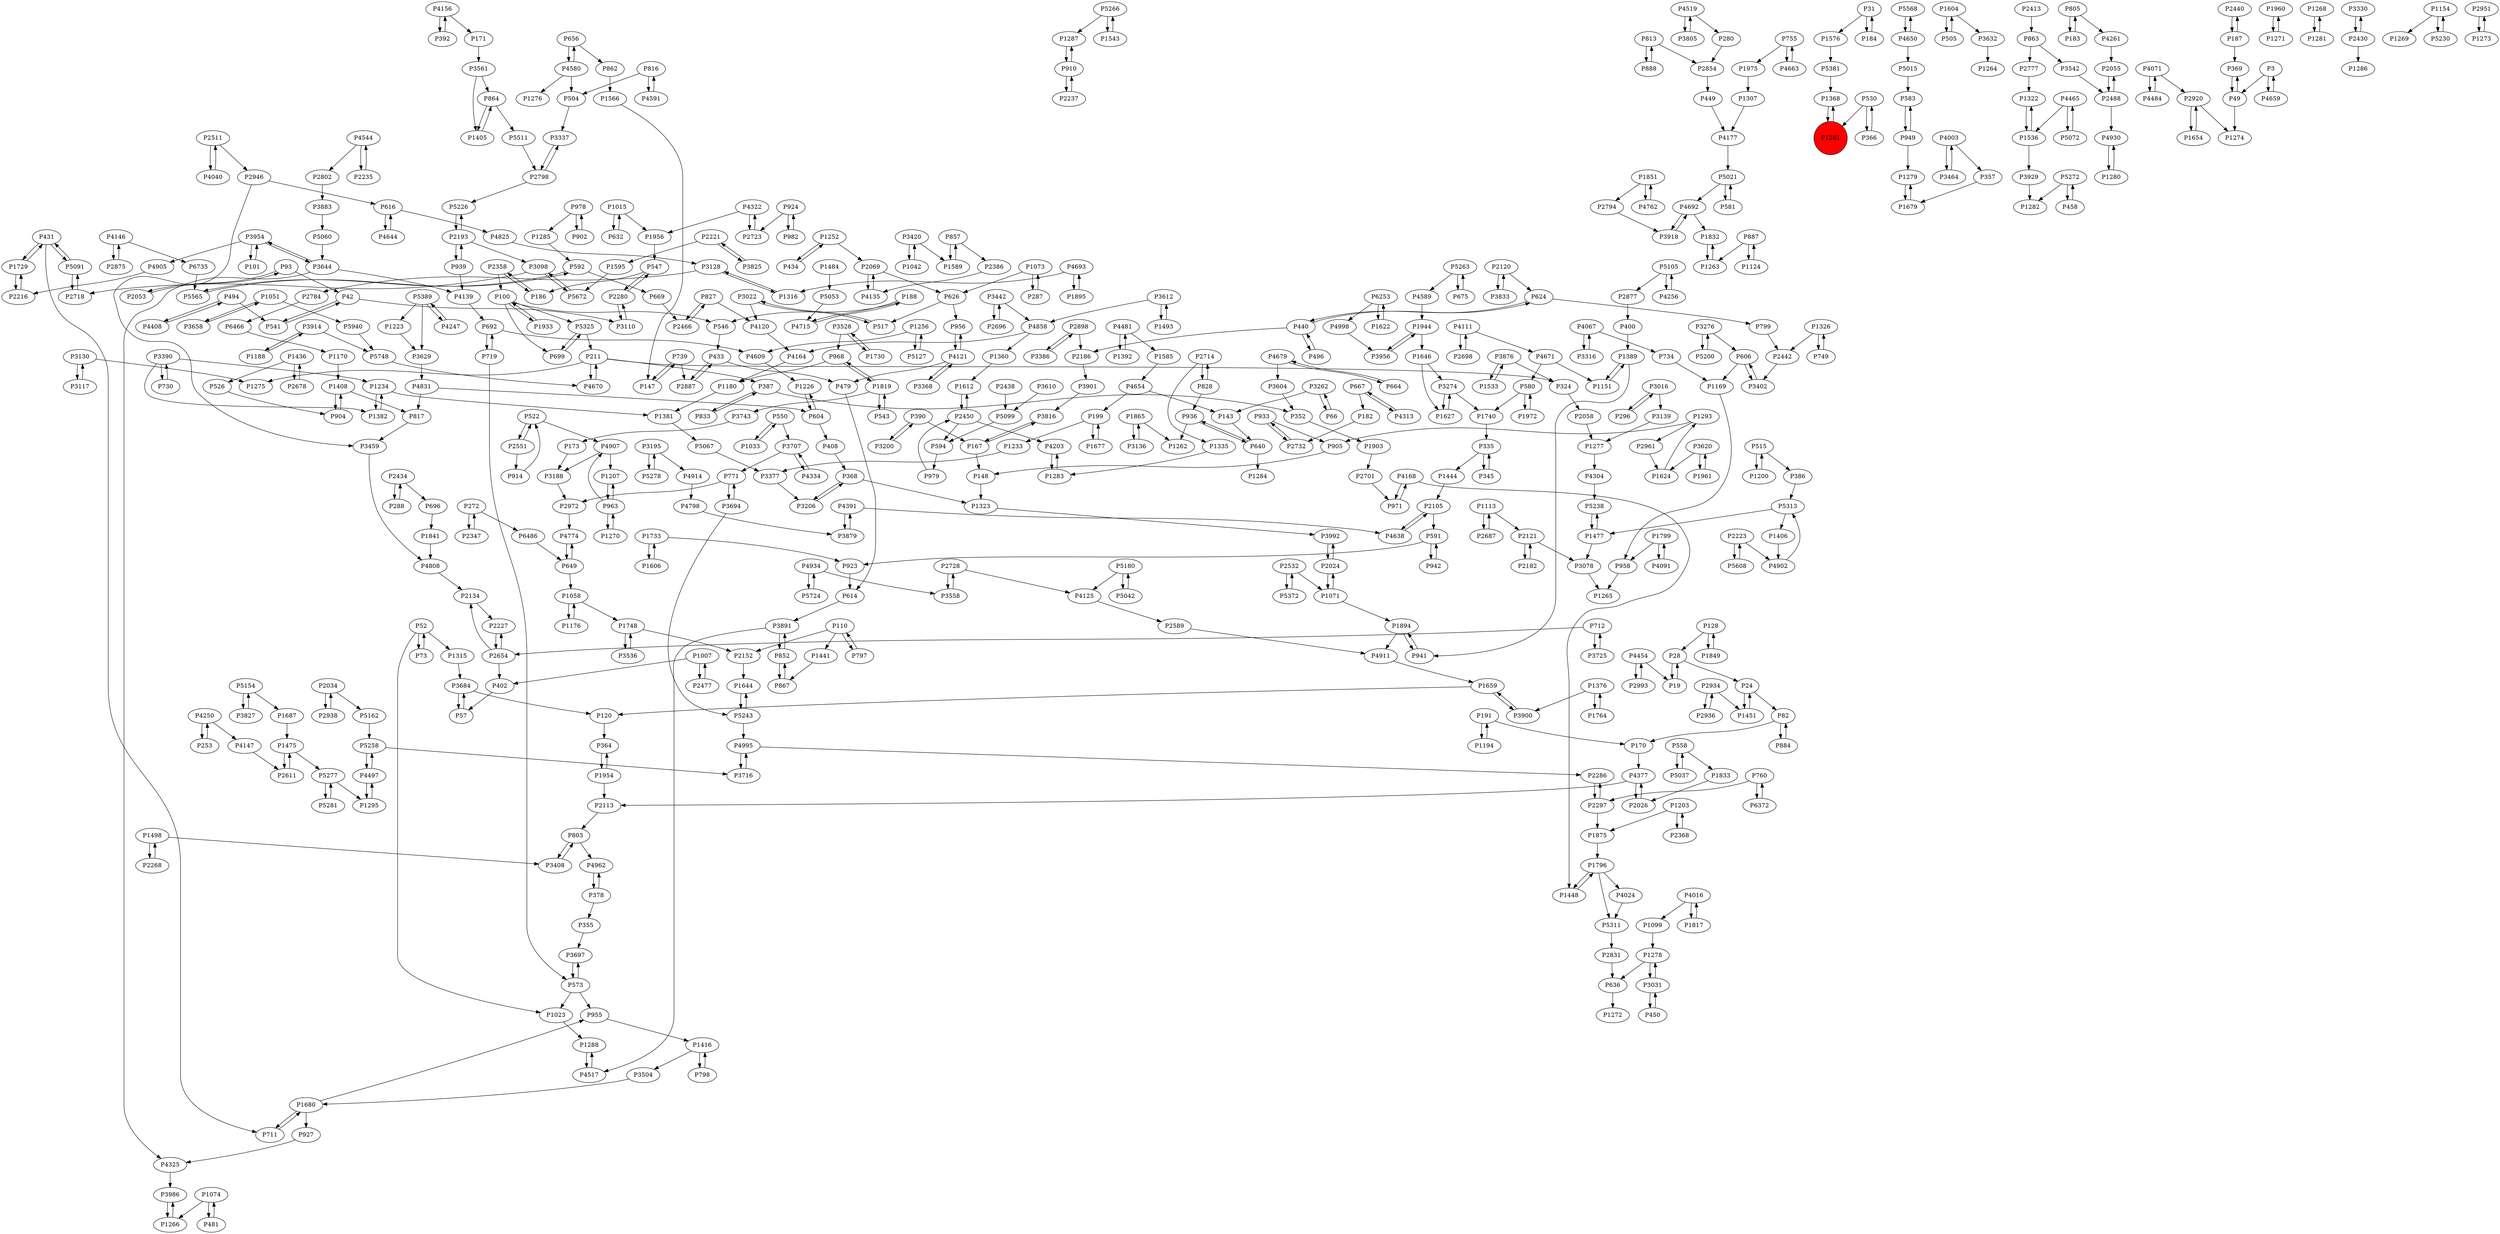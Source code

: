 digraph {
	P1748 -> P2152
	P3031 -> P1278
	P4067 -> P734
	P1498 -> P3408
	P2442 -> P3402
	P2728 -> P3558
	P591 -> P923
	P3188 -> P2972
	P1287 -> P910
	P1074 -> P481
	P1315 -> P3684
	P5325 -> P699
	P2358 -> P100
	P816 -> P4591
	P1687 -> P1475
	P4962 -> P378
	P2802 -> P3883
	P2696 -> P3442
	P6253 -> P1622
	P1392 -> P4481
	P1007 -> P2477
	P604 -> P408
	P1865 -> P3136
	P355 -> P3697
	P982 -> P924
	P1203 -> P2368
	P3992 -> P2024
	P2961 -> P1624
	P1975 -> P1307
	P1819 -> P3743
	P31 -> P1576
	P504 -> P3337
	P864 -> P5511
	P5568 -> P4650
	P3195 -> P5278
	P580 -> P1740
	P2223 -> P5608
	P939 -> P2193
	P4481 -> P1585
	P816 -> P504
	P3130 -> P1275
	P1646 -> P3274
	P3117 -> P3130
	P5021 -> P4692
	P167 -> P148
	P3442 -> P2696
	P5042 -> P5180
	P2450 -> P4203
	P357 -> P1679
	P2182 -> P2121
	P4168 -> P971
	P3620 -> P1624
	P1376 -> P1764
	P827 -> P4120
	P3986 -> P1266
	P1252 -> P434
	P1256 -> P5127
	P515 -> P386
	P2654 -> P2134
	P3954 -> P101
	P324 -> P2058
	P4121 -> P3368
	P6372 -> P760
	P3632 -> P1264
	P2297 -> P1875
	P1234 -> P1381
	P4261 -> P2055
	P4825 -> P3128
	P4391 -> P4638
	P3716 -> P4995
	P1733 -> P923
	P2134 -> P2227
	P3707 -> P4334
	P191 -> P170
	P4377 -> P2113
	P5154 -> P1687
	P4544 -> P2802
	P364 -> P1954
	P667 -> P182
	P2058 -> P1277
	P481 -> P1074
	P2477 -> P1007
	P530 -> P366
	P1322 -> P1536
	P253 -> P4250
	P5313 -> P1406
	P3883 -> P5060
	P335 -> P1444
	P368 -> P1323
	P799 -> P2442
	P4519 -> P3805
	P3528 -> P968
	P558 -> P5037
	P184 -> P31
	P3464 -> P4003
	P2440 -> P187
	P128 -> P28
	P656 -> P862
	P2280 -> P3110
	P2993 -> P4454
	P1389 -> P1151
	P2227 -> P2654
	P1475 -> P5277
	P3891 -> P852
	P408 -> P368
	P4715 -> P188
	P2934 -> P2936
	P49 -> P1274
	P42 -> P541
	P173 -> P3188
	P1278 -> P636
	P3098 -> P2718
	P739 -> P147
	P1477 -> P3078
	P42 -> P3110
	P4121 -> P479
	P712 -> P2654
	P3016 -> P3139
	P827 -> P2466
	P440 -> P496
	P3022 -> P4120
	P3276 -> P5200
	P211 -> P1275
	P4125 -> P2589
	P386 -> P5313
	P3620 -> P1961
	P626 -> P517
	P4517 -> P1288
	P971 -> P4168
	P696 -> P1841
	P3504 -> P1680
	P5060 -> P3644
	P1416 -> P3504
	P5748 -> P4670
	P5266 -> P1543
	P755 -> P1975
	P803 -> P4962
	P3914 -> P1188
	P1493 -> P3612
	P4995 -> P3716
	P431 -> P1729
	P5258 -> P3716
	P3274 -> P1627
	P2532 -> P5372
	P128 -> P1849
	P636 -> P1272
	P1188 -> P3914
	P4120 -> P4164
	P1612 -> P2450
	P5258 -> P4497
	P4256 -> P5105
	P5243 -> P1644
	P914 -> P522
	P66 -> P3262
	P547 -> P2280
	P3078 -> P1265
	P4650 -> P5568
	P449 -> P4177
	P4654 -> P199
	P979 -> P2450
	P3629 -> P4831
	P5021 -> P581
	P3644 -> P3954
	P4203 -> P1283
	P1283 -> P4203
	P5272 -> P1282
	P3833 -> P2120
	P862 -> P1566
	P2120 -> P624
	P3707 -> P771
	P1960 -> P1271
	P378 -> P4962
	P888 -> P813
	P2511 -> P4040
	P1099 -> P1278
	P5037 -> P558
	P3262 -> P143
	P863 -> P2777
	P955 -> P1416
	P1071 -> P1894
	P4663 -> P755
	P1851 -> P2794
	P887 -> P1263
	P1256 -> P4609
	P1360 -> P1612
	P4693 -> P1895
	P2026 -> P4377
	P4798 -> P3879
	P5311 -> P2831
	P923 -> P614
	P390 -> P167
	P3130 -> P3117
	P1729 -> P431
	P1956 -> P547
	P4465 -> P1536
	P592 -> P669
	P100 -> P1933
	P1644 -> P5243
	P626 -> P956
	P1295 -> P4497
	P2105 -> P4638
	P387 -> P352
	P5226 -> P2193
	P496 -> P440
	P2488 -> P2055
	P352 -> P1903
	P2280 -> P547
	P4484 -> P4071
	P3337 -> P2798
	P2450 -> P594
	P120 -> P364
	P1680 -> P711
	P1058 -> P1176
	P936 -> P1262
	P4408 -> P494
	P101 -> P3954
	P5278 -> P3195
	P4544 -> P2235
	P191 -> P1194
	P949 -> P583
	P4147 -> P2611
	P949 -> P1279
	P187 -> P2440
	P640 -> P936
	P3128 -> P2784
	P1007 -> P402
	P52 -> P73
	P4774 -> P649
	P857 -> P1589
	P3110 -> P2280
	P4692 -> P3918
	P1335 -> P1283
	P4995 -> P2286
	P2920 -> P1654
	P604 -> P1226
	P5072 -> P4465
	P1015 -> P632
	P1316 -> P3128
	P1280 -> P4930
	P550 -> P3707
	P910 -> P2237
	P1051 -> P3658
	P1944 -> P1646
	P4168 -> P1448
	P884 -> P82
	P1659 -> P3900
	P5511 -> P2798
	P4497 -> P1295
	P3542 -> P2488
	P1381 -> P5067
	P4638 -> P2105
	P82 -> P884
	P1733 -> P1606
	P1223 -> P3629
	P573 -> P3697
	P1740 -> P335
	P541 -> P42
	P387 -> P833
	P1875 -> P1796
	P1933 -> P100
	P5372 -> P2532
	P1477 -> P5238
	P4930 -> P1280
	P4325 -> P3986
	P2551 -> P522
	P1849 -> P128
	P5067 -> P3377
	P616 -> P4644
	P3420 -> P1042
	P4454 -> P2993
	P4831 -> P604
	P1234 -> P1382
	P3528 -> P1730
	P734 -> P1169
	P649 -> P1058
	P1498 -> P2268
	P3697 -> P573
	P649 -> P4774
	P4831 -> P817
	P4024 -> P5311
	P110 -> P1441
	P2466 -> P827
	P2069 -> P626
	P4692 -> P1832
	P4934 -> P3558
	P583 -> P949
	P2946 -> P616
	P2347 -> P272
	P902 -> P978
	P4377 -> P2026
	P1382 -> P1234
	P1680 -> P955
	P4858 -> P1360
	P760 -> P2297
	P667 -> P4313
	P3805 -> P4519
	P924 -> P982
	P798 -> P1416
	P1627 -> P3274
	P6735 -> P5565
	P4313 -> P667
	P1326 -> P2442
	P2898 -> P2186
	P1405 -> P864
	P522 -> P4907
	P771 -> P2972
	P580 -> P1972
	P1406 -> P4902
	P5091 -> P2718
	P936 -> P640
	P515 -> P1200
	P5272 -> P458
	P288 -> P2434
	P3200 -> P390
	P1817 -> P4016
	P5243 -> P4995
	P1576 -> P5381
	P2898 -> P3386
	P867 -> P852
	P1180 -> P1381
	P4591 -> P816
	P2488 -> P4930
	P5281 -> P5277
	P1622 -> P6253
	P1389 -> P941
	P1252 -> P2069
	P1268 -> P1281
	P4905 -> P2216
	P3536 -> P1748
	P3330 -> P2430
	P1659 -> P120
	P3390 -> P1234
	P1566 -> P147
	P440 -> P624
	P2193 -> P3098
	P2113 -> P803
	P2936 -> P2934
	P5105 -> P2877
	P171 -> P3561
	P730 -> P3390
	P2701 -> P971
	P4858 -> P4164
	P186 -> P2358
	P3658 -> P1051
	P5105 -> P4256
	P3 -> P4659
	P1285 -> P592
	P3612 -> P1493
	P1832 -> P1263
	P57 -> P3684
	P3139 -> P1277
	P5180 -> P5042
	P2611 -> P1475
	P5608 -> P2223
	P5389 -> P1223
	P1589 -> P857
	P1448 -> P1796
	P3612 -> P4858
	P1436 -> P526
	P4679 -> P664
	P1833 -> P2026
	P2055 -> P2488
	P392 -> P4156
	P624 -> P440
	P1796 -> P1448
	P4135 -> P2069
	P3644 -> P4325
	P5724 -> P4934
	P4609 -> P1226
	P1484 -> P5053
	P3684 -> P57
	P5325 -> P211
	P4650 -> P5015
	P5154 -> P3827
	P1536 -> P3929
	P712 -> P3725
	P6486 -> P649
	P366 -> P530
	P187 -> P369
	P1819 -> P968
	P2589 -> P4911
	P1113 -> P2121
	P2714 -> P1335
	P1154 -> P1269
	P1261 -> P1368
	P4016 -> P1099
	P755 -> P4663
	P3386 -> P2898
	P1207 -> P963
	P2438 -> P5099
	P100 -> P699
	P2532 -> P1071
	P390 -> P3200
	P3816 -> P167
	P4067 -> P3316
	P942 -> P591
	P3604 -> P352
	P2877 -> P400
	P550 -> P1033
	P3954 -> P3644
	P1954 -> P2113
	P2728 -> P4125
	P2434 -> P288
	P335 -> P345
	P1200 -> P515
	P5277 -> P1295
	P147 -> P739
	P5162 -> P5258
	P1679 -> P1279
	P4580 -> P1276
	P4040 -> P2511
	P3408 -> P803
	P3390 -> P730
	P3031 -> P450
	P1023 -> P1288
	P543 -> P1819
	P3274 -> P1740
	P199 -> P1677
	P2714 -> P828
	P4934 -> P5724
	P1654 -> P2920
	P2934 -> P1451
	P3879 -> P4391
	P857 -> P2386
	P450 -> P3031
	P1748 -> P3536
	P1051 -> P5940
	P1154 -> P5230
	P494 -> P541
	P963 -> P1207
	P1851 -> P4762
	P1646 -> P1627
	P2511 -> P2946
	P1729 -> P2216
	P2920 -> P1274
	P2121 -> P3078
	P188 -> P546
	P93 -> P2053
	P3694 -> P5243
	P93 -> P42
	P2854 -> P449
	P1961 -> P3620
	P4454 -> P19
	P1894 -> P4911
	P1799 -> P958
	P400 -> P1389
	P4164 -> P1180
	P183 -> P805
	P2216 -> P1729
	P100 -> P546
	P5230 -> P1154
	P2034 -> P2938
	P4334 -> P3707
	P573 -> P955
	P3914 -> P5748
	P2434 -> P696
	P2053 -> P93
	P1015 -> P1956
	P4146 -> P2875
	P2386 -> P4135
	P434 -> P1252
	P5127 -> P1256
	P1058 -> P1748
	P2551 -> P914
	P813 -> P2854
	P817 -> P3459
	P5238 -> P1477
	P110 -> P2152
	P28 -> P24
	P148 -> P1323
	P100 -> P5325
	P4071 -> P2920
	P4177 -> P5021
	P280 -> P2854
	P4911 -> P1659
	P3022 -> P517
	P188 -> P4715
	P1326 -> P749
	P905 -> P148
	P4247 -> P5389
	P719 -> P573
	P4762 -> P1851
	P805 -> P183
	P369 -> P49
	P1170 -> P1408
	P933 -> P2732
	P2024 -> P3992
	P6253 -> P4998
	P2718 -> P5091
	P2368 -> P1203
	P1764 -> P1376
	P3195 -> P4914
	P4998 -> P3956
	P2887 -> P433
	P2268 -> P1498
	P2193 -> P939
	P3725 -> P712
	P1543 -> P5266
	P530 -> P1261
	P1595 -> P5672
	P797 -> P110
	P3128 -> P1316
	P1293 -> P2961
	P522 -> P2551
	P1451 -> P24
	P1677 -> P199
	P6466 -> P1170
	P2413 -> P863
	P1176 -> P1058
	P968 -> P1180
	P3136 -> P1865
	P402 -> P57
	P3420 -> P1589
	P4589 -> P1944
	P5053 -> P4715
	P4111 -> P2698
	P4156 -> P392
	P3954 -> P4905
	P1226 -> P604
	P2777 -> P1322
	P927 -> P4325
	P573 -> P1023
	P5381 -> P1368
	P3442 -> P4858
	P4304 -> P5238
	P1408 -> P904
	P4016 -> P1817
	P1416 -> P798
	P4091 -> P1799
	P2951 -> P1273
	P3929 -> P1282
	P199 -> P1233
	P1293 -> P905
	P2687 -> P1113
	P2034 -> P5162
	P616 -> P4825
	P2698 -> P4111
	P4580 -> P504
	P526 -> P904
	P494 -> P4408
	P1441 -> P867
	P1536 -> P1322
	P4693 -> P1316
	P2798 -> P5226
	P978 -> P902
	P669 -> P2466
	P1624 -> P1293
	P3377 -> P3206
	P3 -> P49
	P3743 -> P173
	P978 -> P1285
	P4250 -> P4147
	P458 -> P5272
	P272 -> P6486
	P4071 -> P4484
	P1475 -> P2611
	P3558 -> P2728
	P2221 -> P3825
	P2024 -> P1071
	P1033 -> P550
	P3459 -> P4808
	P2358 -> P186
	P5200 -> P3276
	P3956 -> P1944
	P963 -> P4907
	P4644 -> P616
	P546 -> P433
	P2297 -> P2286
	P52 -> P1023
	P211 -> P387
	P581 -> P5021
	P3610 -> P5099
	P505 -> P1604
	P956 -> P4121
	P4465 -> P5072
	P864 -> P1405
	P4322 -> P2723
	P2286 -> P2297
	P939 -> P4139
	P692 -> P719
	P656 -> P4580
	P760 -> P6372
	P1073 -> P287
	P4907 -> P1207
	P5263 -> P4589
	P1194 -> P191
	P4003 -> P357
	P5266 -> P1287
	P3825 -> P2221
	P167 -> P3816
	P3827 -> P5154
	P3694 -> P771
	P3561 -> P1405
	P1169 -> P958
	P1865 -> P1262
	P4322 -> P1956
	P296 -> P3016
	P3891 -> P4517
	P2237 -> P910
	P5565 -> P592
	P19 -> P28
	P1533 -> P3876
	P1408 -> P817
	P2972 -> P4774
	P3098 -> P5672
	P287 -> P1073
	P1436 -> P2678
	P433 -> P2887
	P5015 -> P583
	P591 -> P942
	P1074 -> P1266
	P692 -> P4609
	P2186 -> P3901
	P1585 -> P4654
	P1266 -> P3986
	P170 -> P4377
	P3901 -> P3816
	P3644 -> P4139
	P4679 -> P3604
	P4808 -> P2134
	P3402 -> P606
	P110 -> P797
	P5389 -> P4247
	P813 -> P888
	P3276 -> P606
	P431 -> P711
	P1233 -> P3377
	P1271 -> P1960
	P1799 -> P4091
	P675 -> P5263
	P5389 -> P3629
	P4519 -> P280
	P828 -> P936
	P805 -> P4261
	P143 -> P640
	P963 -> P1270
	P4580 -> P656
	P5099 -> P594
	P28 -> P19
	P1323 -> P3992
	P614 -> P3891
	P5180 -> P4125
	P1270 -> P963
	P4671 -> P1151
	P5277 -> P5281
	P749 -> P1326
	P3368 -> P4121
	P1841 -> P4808
	P910 -> P1287
	P433 -> P479
	P2430 -> P3330
	P5263 -> P675
	P2105 -> P591
	P4907 -> P3188
	P2732 -> P933
	P2678 -> P1436
	P1281 -> P1268
	P82 -> P170
	P1279 -> P1679
	P4121 -> P956
	P3900 -> P1659
	P592 -> P5565
	P3206 -> P368
	P4481 -> P1392
	P547 -> P186
	P1730 -> P3528
	P1796 -> P5311
	P1151 -> P1389
	P52 -> P1315
	P1819 -> P543
	P3876 -> P324
	P73 -> P52
	P1071 -> P2024
	P5091 -> P431
	P2193 -> P5226
	P2784 -> P6466
	P887 -> P1124
	P739 -> P2887
	P3684 -> P120
	P3876 -> P1533
	P4111 -> P4671
	P4671 -> P580
	P699 -> P5325
	P803 -> P3408
	P24 -> P1451
	P2798 -> P3337
	P968 -> P1819
	P1278 -> P3031
	P924 -> P2723
	P479 -> P614
	P272 -> P2347
	P4250 -> P253
	P852 -> P867
	P3316 -> P4067
	P2450 -> P1612
	P1273 -> P2951
	P1606 -> P1733
	P31 -> P184
	P1954 -> P364
	P24 -> P82
	P1113 -> P2687
	P345 -> P335
	P1903 -> P2701
	P606 -> P1169
	P4902 -> P5313
	P771 -> P3694
	P3016 -> P296
	P1895 -> P4693
	P182 -> P2732
	P1944 -> P3956
	P941 -> P1894
	P1263 -> P1832
	P594 -> P979
	P1368 -> P1261
	P558 -> P1833
	P2938 -> P2034
	P4139 -> P692
	P1203 -> P1875
	P719 -> P692
	P3561 -> P864
	P1894 -> P941
	P2120 -> P3833
	P4003 -> P3464
	P904 -> P1408
	P2654 -> P402
	P4654 -> P143
	P2946 -> P3459
	P828 -> P2714
	P1604 -> P3632
	P2235 -> P4544
	P2152 -> P1644
	P4391 -> P3879
	P2831 -> P636
	P49 -> P369
	P4659 -> P3
	P431 -> P5091
	P606 -> P3402
	P4497 -> P5258
	P2654 -> P2227
	P2221 -> P1595
	P517 -> P3022
	P4156 -> P171
	P863 -> P3542
	P632 -> P1015
	P3390 -> P1382
	P1307 -> P4177
	P624 -> P799
	P1680 -> P927
	P440 -> P2186
	P2121 -> P2182
	P1042 -> P3420
	P833 -> P387
	P211 -> P324
	P711 -> P1680
	P4670 -> P211
	P1444 -> P2105
	P3918 -> P4692
	P368 -> P3206
	P2069 -> P4135
	P1972 -> P580
	P2875 -> P4146
	P5313 -> P1477
	P1124 -> P887
	P664 -> P4679
	P1376 -> P3900
	P1277 -> P4304
	P4146 -> P6735
	P2223 -> P4902
	P933 -> P905
	P640 -> P1284
	P378 -> P355
	P3262 -> P66
	P1073 -> P626
	P1604 -> P505
	P852 -> P3891
	P211 -> P4670
	P2794 -> P3918
	P1288 -> P4517
	P5672 -> P3098
	P1796 -> P4024
	P5940 -> P5748
	P2723 -> P4322
	P4914 -> P4798
	P958 -> P1265
	P2430 -> P1286
	P1261 [shape=circle]
	P1261 [style=filled]
	P1261 [fillcolor=red]
}